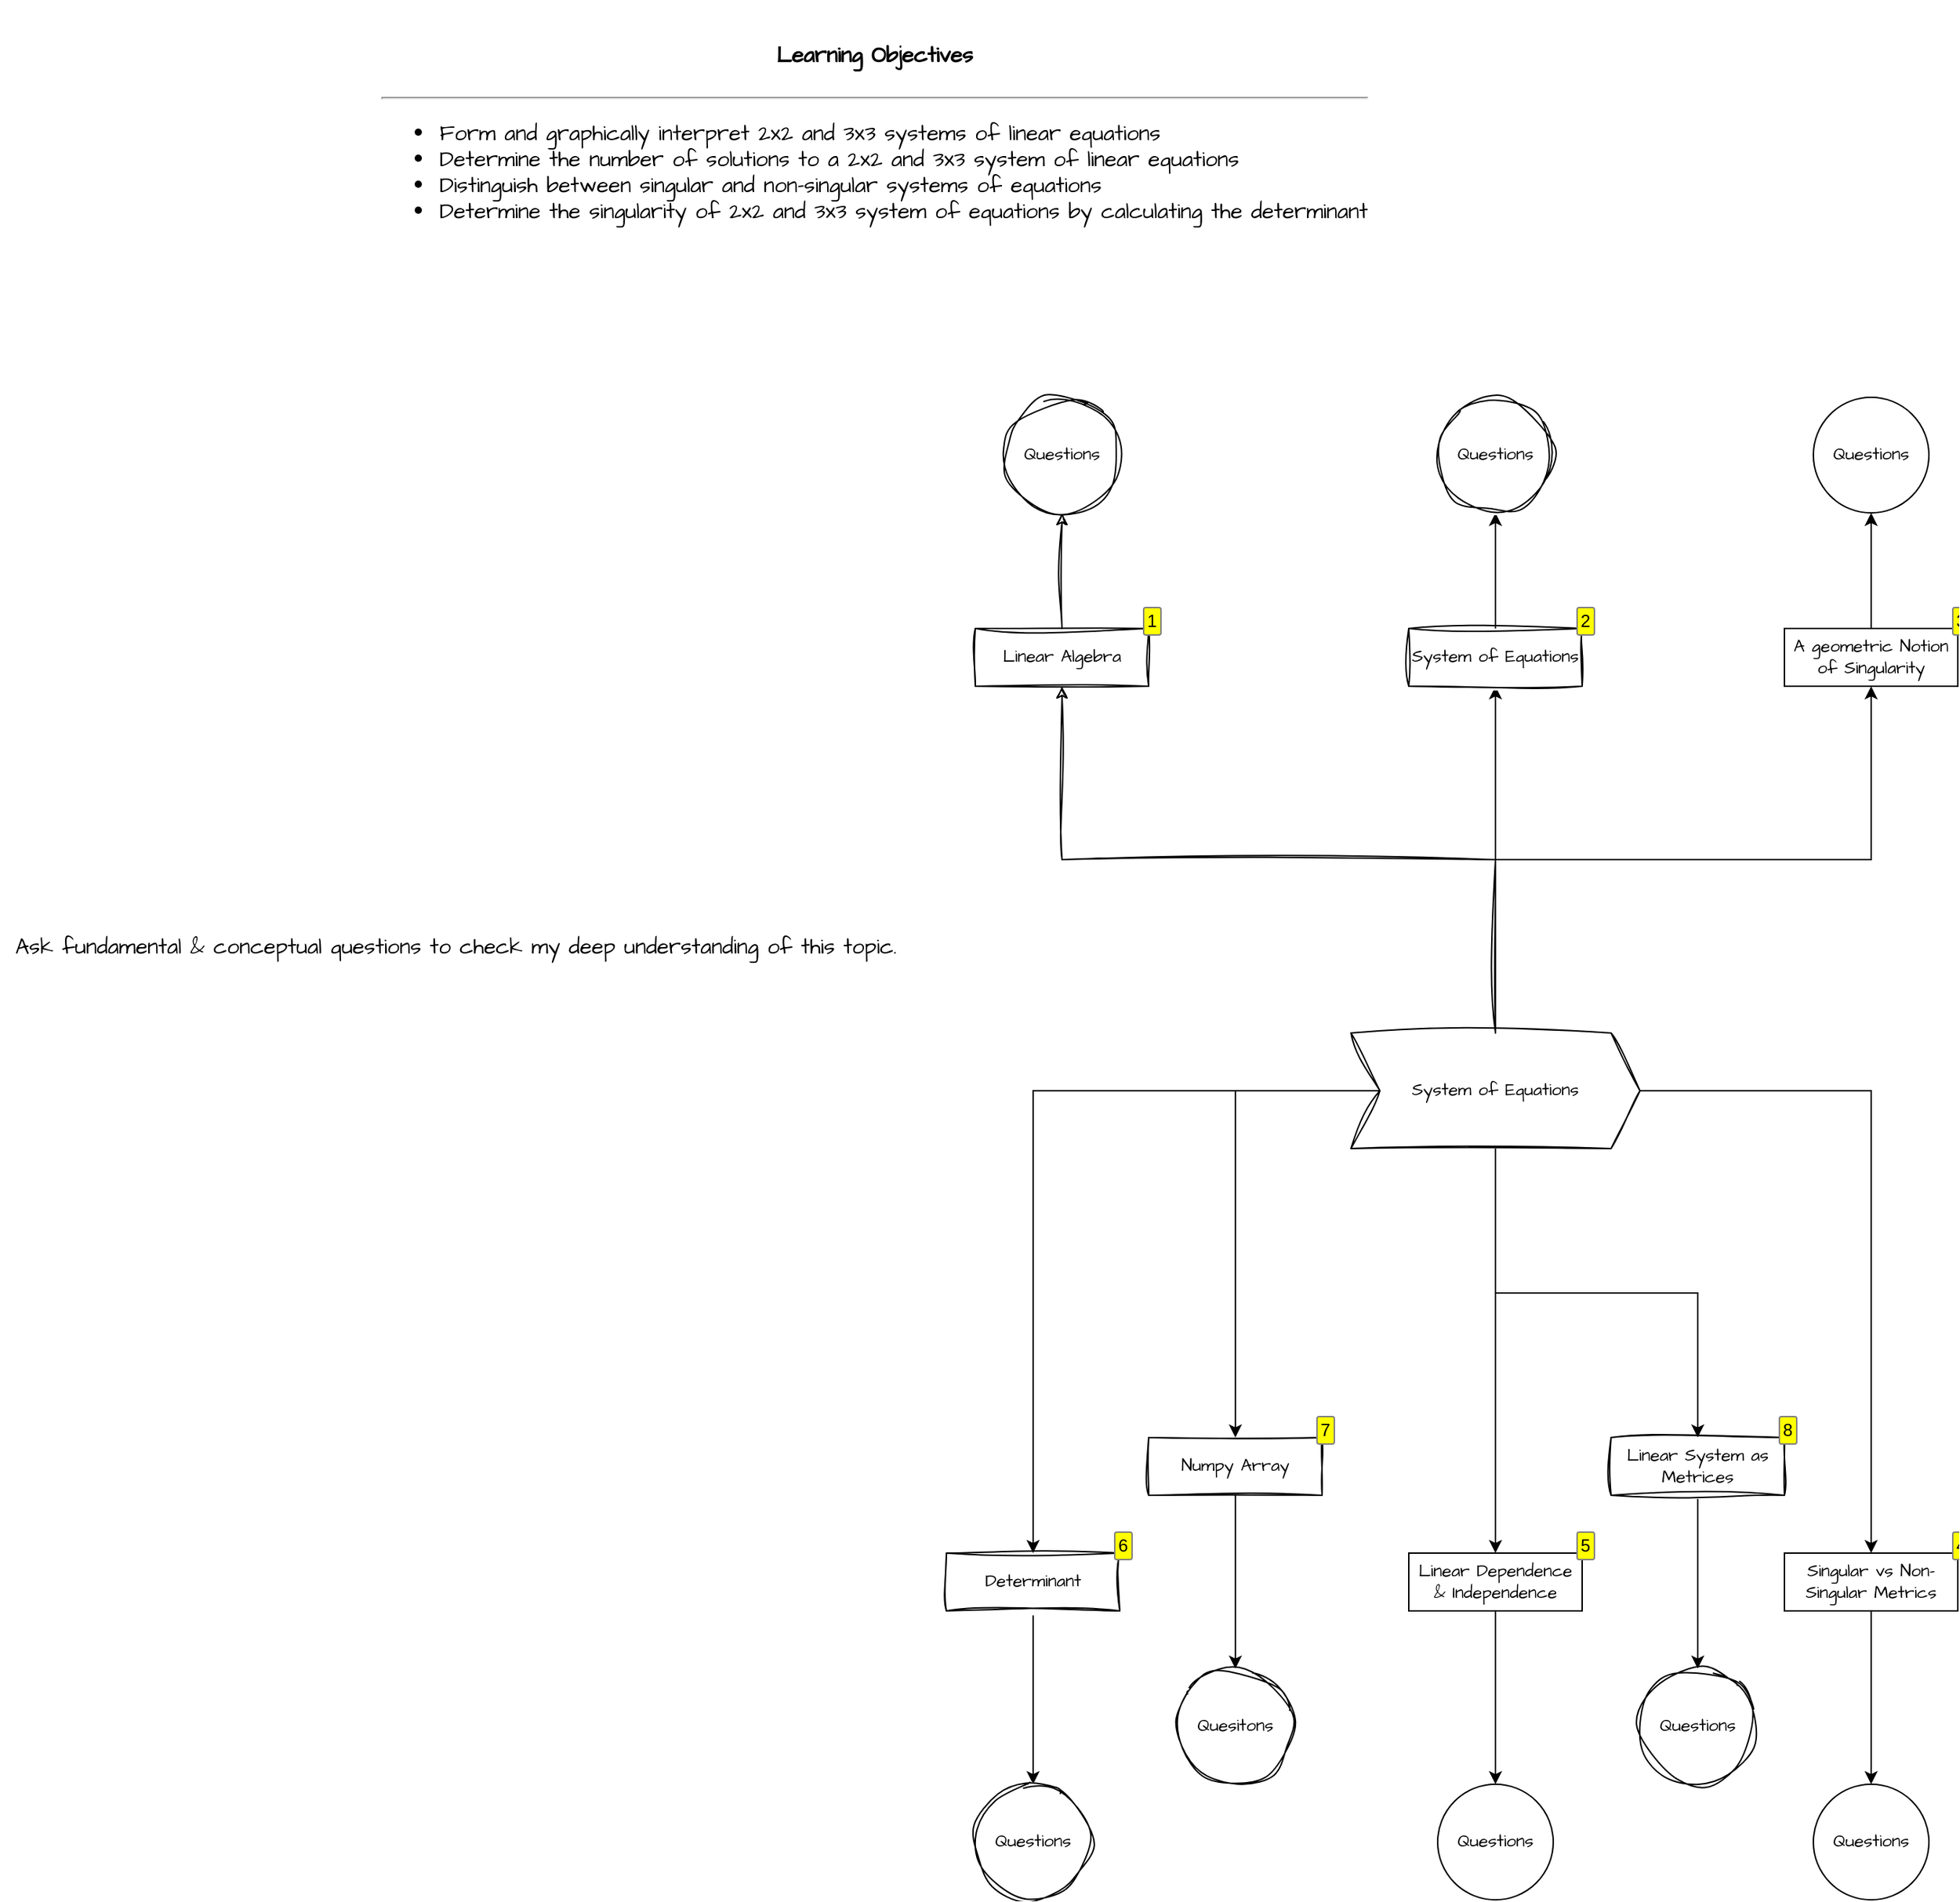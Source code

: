 <mxfile version="24.6.2" type="github">
  <diagram name="Week 1 : System of Linear Equations" id="nGq-RNul7dS_J2vn8LUW">
    <mxGraphModel dx="3774" dy="2282" grid="1" gridSize="10" guides="1" tooltips="1" connect="1" arrows="1" fold="1" page="1" pageScale="1" pageWidth="850" pageHeight="1100" math="0" shadow="0">
      <root>
        <mxCell id="0" />
        <mxCell id="1" parent="0" />
        <mxCell id="7oGn_kkntKISDr9_uJa6-4" value="" style="edgeStyle=orthogonalEdgeStyle;rounded=0;sketch=1;hachureGap=4;jiggle=2;curveFitting=1;orthogonalLoop=1;jettySize=auto;html=1;fontFamily=Architects Daughter;fontSource=https%3A%2F%2Ffonts.googleapis.com%2Fcss%3Ffamily%3DArchitects%2BDaughter;" edge="1" parent="1" source="7oGn_kkntKISDr9_uJa6-1" target="7oGn_kkntKISDr9_uJa6-3">
          <mxGeometry relative="1" as="geometry">
            <Array as="points">
              <mxPoint x="100" y="560" />
              <mxPoint x="-200" y="560" />
            </Array>
          </mxGeometry>
        </mxCell>
        <mxCell id="7oGn_kkntKISDr9_uJa6-8" value="" style="edgeStyle=orthogonalEdgeStyle;rounded=0;hachureGap=4;orthogonalLoop=1;jettySize=auto;html=1;fontFamily=Architects Daughter;fontSource=https%3A%2F%2Ffonts.googleapis.com%2Fcss%3Ffamily%3DArchitects%2BDaughter;" edge="1" parent="1" source="7oGn_kkntKISDr9_uJa6-1" target="7oGn_kkntKISDr9_uJa6-7">
          <mxGeometry relative="1" as="geometry" />
        </mxCell>
        <mxCell id="7oGn_kkntKISDr9_uJa6-13" value="" style="edgeStyle=orthogonalEdgeStyle;shape=connector;rounded=0;hachureGap=4;orthogonalLoop=1;jettySize=auto;html=1;strokeColor=default;align=center;verticalAlign=middle;fontFamily=Architects Daughter;fontSource=https%3A%2F%2Ffonts.googleapis.com%2Fcss%3Ffamily%3DArchitects%2BDaughter;fontSize=11;fontColor=default;labelBackgroundColor=default;endArrow=classic;" edge="1" parent="1" source="7oGn_kkntKISDr9_uJa6-1" target="7oGn_kkntKISDr9_uJa6-12">
          <mxGeometry relative="1" as="geometry">
            <Array as="points">
              <mxPoint x="100" y="560" />
              <mxPoint x="360" y="560" />
            </Array>
          </mxGeometry>
        </mxCell>
        <mxCell id="7oGn_kkntKISDr9_uJa6-17" value="" style="edgeStyle=orthogonalEdgeStyle;shape=connector;rounded=0;hachureGap=4;orthogonalLoop=1;jettySize=auto;html=1;strokeColor=default;align=center;verticalAlign=middle;fontFamily=Architects Daughter;fontSource=https%3A%2F%2Ffonts.googleapis.com%2Fcss%3Ffamily%3DArchitects%2BDaughter;fontSize=12;fontColor=default;labelBackgroundColor=default;endArrow=classic;" edge="1" parent="1" source="7oGn_kkntKISDr9_uJa6-1" target="7oGn_kkntKISDr9_uJa6-16">
          <mxGeometry relative="1" as="geometry" />
        </mxCell>
        <mxCell id="7oGn_kkntKISDr9_uJa6-21" value="" style="edgeStyle=orthogonalEdgeStyle;shape=connector;rounded=0;hachureGap=4;orthogonalLoop=1;jettySize=auto;html=1;strokeColor=default;align=center;verticalAlign=middle;fontFamily=Architects Daughter;fontSource=https%3A%2F%2Ffonts.googleapis.com%2Fcss%3Ffamily%3DArchitects%2BDaughter;fontSize=12;fontColor=default;labelBackgroundColor=default;endArrow=classic;" edge="1" parent="1" source="7oGn_kkntKISDr9_uJa6-1" target="7oGn_kkntKISDr9_uJa6-20">
          <mxGeometry relative="1" as="geometry" />
        </mxCell>
        <mxCell id="7oGn_kkntKISDr9_uJa6-25" value="" style="edgeStyle=orthogonalEdgeStyle;shape=connector;rounded=0;hachureGap=4;orthogonalLoop=1;jettySize=auto;html=1;strokeColor=default;align=center;verticalAlign=middle;fontFamily=Architects Daughter;fontSource=https%3A%2F%2Ffonts.googleapis.com%2Fcss%3Ffamily%3DArchitects%2BDaughter;fontSize=12;fontColor=default;labelBackgroundColor=default;endArrow=classic;" edge="1" parent="1" source="7oGn_kkntKISDr9_uJa6-1" target="7oGn_kkntKISDr9_uJa6-24">
          <mxGeometry relative="1" as="geometry" />
        </mxCell>
        <mxCell id="7oGn_kkntKISDr9_uJa6-30" value="" style="edgeStyle=orthogonalEdgeStyle;shape=connector;rounded=0;hachureGap=4;orthogonalLoop=1;jettySize=auto;html=1;strokeColor=default;align=center;verticalAlign=middle;fontFamily=Architects Daughter;fontSource=https%3A%2F%2Ffonts.googleapis.com%2Fcss%3Ffamily%3DArchitects%2BDaughter;fontSize=12;fontColor=default;labelBackgroundColor=default;endArrow=classic;" edge="1" parent="1" source="7oGn_kkntKISDr9_uJa6-1" target="7oGn_kkntKISDr9_uJa6-29">
          <mxGeometry relative="1" as="geometry" />
        </mxCell>
        <mxCell id="7oGn_kkntKISDr9_uJa6-34" value="" style="edgeStyle=orthogonalEdgeStyle;shape=connector;rounded=0;hachureGap=4;orthogonalLoop=1;jettySize=auto;html=1;strokeColor=default;align=center;verticalAlign=middle;fontFamily=Architects Daughter;fontSource=https%3A%2F%2Ffonts.googleapis.com%2Fcss%3Ffamily%3DArchitects%2BDaughter;fontSize=12;fontColor=default;labelBackgroundColor=default;endArrow=classic;" edge="1" parent="1" source="7oGn_kkntKISDr9_uJa6-1" target="7oGn_kkntKISDr9_uJa6-33">
          <mxGeometry relative="1" as="geometry" />
        </mxCell>
        <mxCell id="7oGn_kkntKISDr9_uJa6-1" value="System of Equations" style="shape=step;perimeter=stepPerimeter;whiteSpace=wrap;html=1;fixedSize=1;sketch=1;hachureGap=4;jiggle=2;curveFitting=1;fontFamily=Architects Daughter;fontSource=https%3A%2F%2Ffonts.googleapis.com%2Fcss%3Ffamily%3DArchitects%2BDaughter;rounded=0;" vertex="1" parent="1">
          <mxGeometry y="680" width="200" height="80" as="geometry" />
        </mxCell>
        <mxCell id="7oGn_kkntKISDr9_uJa6-2" value="&lt;div style=&quot;font-size: 15px;&quot;&gt;&lt;h3 tabindex=&quot;-1&quot; class=&quot;css-13hhzop&quot;&gt;&lt;font style=&quot;font-size: 15px;&quot;&gt;Learning Objectives&lt;/font&gt;&lt;/h3&gt;&lt;hr aria-hidden=&quot;true&quot; class=&quot;cds-472 cds-Divider-dark css-yc753g&quot;&gt;&lt;div align=&quot;left&quot;&gt;&lt;ul&gt;&lt;li data-collapsible=&quot;false&quot;&gt;&lt;font style=&quot;font-size: 15px;&quot;&gt;Form and graphically interpret 2x2 and 3x3 systems of linear equations&lt;/font&gt;&lt;/li&gt;&lt;li data-collapsible=&quot;false&quot;&gt;&lt;font style=&quot;font-size: 15px;&quot;&gt;Determine the number of solutions to a 2x2 and 3x3 system of linear equations&lt;/font&gt;&lt;/li&gt;&lt;li data-collapsible=&quot;false&quot;&gt;&lt;font style=&quot;font-size: 15px;&quot;&gt;Distinguish between singular and non-singular systems of equations&lt;/font&gt;&lt;/li&gt;&lt;li data-collapsible=&quot;true&quot;&gt;&lt;font style=&quot;font-size: 15px;&quot;&gt;Determine the singularity of 2x2 and 3x3 system of equations by calculating the determinant&lt;/font&gt;&lt;/li&gt;&lt;/ul&gt;&lt;/div&gt;&lt;/div&gt;" style="text;html=1;align=center;verticalAlign=middle;resizable=0;points=[];autosize=1;strokeColor=none;fillColor=none;fontFamily=Architects Daughter;fontSource=https%3A%2F%2Ffonts.googleapis.com%2Fcss%3Ffamily%3DArchitects%2BDaughter;" vertex="1" parent="1">
          <mxGeometry x="-685" y="-35" width="710" height="180" as="geometry" />
        </mxCell>
        <mxCell id="7oGn_kkntKISDr9_uJa6-6" value="" style="edgeStyle=orthogonalEdgeStyle;rounded=0;sketch=1;hachureGap=4;jiggle=2;curveFitting=1;orthogonalLoop=1;jettySize=auto;html=1;fontFamily=Architects Daughter;fontSource=https%3A%2F%2Ffonts.googleapis.com%2Fcss%3Ffamily%3DArchitects%2BDaughter;" edge="1" parent="1" source="7oGn_kkntKISDr9_uJa6-3" target="7oGn_kkntKISDr9_uJa6-5">
          <mxGeometry relative="1" as="geometry" />
        </mxCell>
        <UserObject label="Linear Algebra" tooltip="Coach&#xa;&#xa;Linear Algebra Applied is a course that teaches you how to use linear algebra in practical ways. Linear algebra is a branch of mathematics that deals with vectors and matrices. In this course, you will learn how to apply linear algebra concepts to solve real-world problems, especially in the fields of machine learning and data science. You will learn about systems of linear equations, vectors, linear transformations, determinants, and eigenvectors. By the end of the course, you will have a strong foundation in linear algebra and be able to use it in various applications." id="7oGn_kkntKISDr9_uJa6-3">
          <mxCell style="whiteSpace=wrap;html=1;fontFamily=Architects Daughter;sketch=1;hachureGap=4;jiggle=2;curveFitting=1;fontSource=https%3A%2F%2Ffonts.googleapis.com%2Fcss%3Ffamily%3DArchitects%2BDaughter;rounded=0;enumerate=1;" vertex="1" parent="1">
            <mxGeometry x="-260" y="400" width="120" height="40" as="geometry" />
          </mxCell>
        </UserObject>
        <UserObject label="Questions" tooltip="What is the difference between a vector and a scalar?&#xa;&#xa;    How do you determine if a system of linear equations has a unique solution, no solution, or infinitely many solutions?&#xa;&#xa;    What is the significance of the determinant of a matrix?&#xa;&#xa;    Explain the concept of linear transformations and provide an example.&#xa;&#xa;    What are eigenvectors and eigenvalues, and why are they important in linear algebra?&#xa;" id="7oGn_kkntKISDr9_uJa6-5">
          <mxCell style="ellipse;whiteSpace=wrap;html=1;fontFamily=Architects Daughter;sketch=1;hachureGap=4;jiggle=2;curveFitting=1;fontSource=https%3A%2F%2Ffonts.googleapis.com%2Fcss%3Ffamily%3DArchitects%2BDaughter;rounded=0;" vertex="1" parent="1">
            <mxGeometry x="-240" y="240" width="80" height="80" as="geometry" />
          </mxCell>
        </UserObject>
        <mxCell id="7oGn_kkntKISDr9_uJa6-11" value="" style="edgeStyle=orthogonalEdgeStyle;shape=connector;rounded=0;hachureGap=4;orthogonalLoop=1;jettySize=auto;html=1;strokeColor=default;align=center;verticalAlign=middle;fontFamily=Architects Daughter;fontSource=https%3A%2F%2Ffonts.googleapis.com%2Fcss%3Ffamily%3DArchitects%2BDaughter;fontSize=11;fontColor=default;labelBackgroundColor=default;endArrow=classic;" edge="1" parent="1" source="7oGn_kkntKISDr9_uJa6-7" target="7oGn_kkntKISDr9_uJa6-10">
          <mxGeometry relative="1" as="geometry" />
        </mxCell>
        <UserObject label="System of Equations" tooltip="A system of equations is a collection of equations that are related to each other. Each equation in the system has variables (unknowns) and constants (known values). The goal is to find the values of the variables that satisfy all the equations in the system.&#xa;&#xa;To understand this concept, let&#39;s take an example. Imagine you go to a grocery store where the prices of individual items are not displayed. Instead, you only know the total price when you pay at the register. You want to figure out the price of each item.&#xa;&#xa;In this scenario, you can set up a system of equations. Each equation represents the total price of different combinations of items. By solving this system of equations, you can deduce the individual prices of the items.&#xa;&#xa;For instance, let&#39;s say on the first day, you bought an apple and a banana, and it cost $10. On the second day, you bought an apple and two bananas, and it cost $12. By setting up equations based on these scenarios, you can find the prices of the apple and the banana.&#xa;&#xa;In this case, the system of equations would be: Equation 1: apple + banana = 10 Equation 2: apple + 2 * banana = 12&#xa;&#xa;By solving these equations, you can find that the apple costs $8 and the banana costs $2.&#xa;&#xa;So, a system of equations helps you find the values of unknown variables by using multiple equations that provide information about those variables. It&#39;s like solving a puzzle to find the missing pieces of information." id="7oGn_kkntKISDr9_uJa6-7">
          <mxCell style="whiteSpace=wrap;html=1;fontFamily=Architects Daughter;sketch=1;hachureGap=4;jiggle=2;curveFitting=1;fontSource=https%3A%2F%2Ffonts.googleapis.com%2Fcss%3Ffamily%3DArchitects%2BDaughter;rounded=0;enumerate=1;" vertex="1" parent="1">
            <mxGeometry x="40" y="400" width="120" height="40" as="geometry" />
          </mxCell>
        </UserObject>
        <UserObject label="Questions" tooltip="&#xa;    What is a system of equations?&#xa;    How do you solve a system of equations?&#xa;    What are the different methods for solving a system of equations?&#xa;    What does it mean for a system of equations to have a unique solution?&#xa;    What does it mean for a system of equations to have infinitely many solutions?&#xa;    What does it mean for a system of equations to have no solution?&#xa;    Can a system of equations have more than two equations?&#xa;    Can a system of equations have more than two variables?&#xa;    How can you check if a set of values satisfies a system of equations?&#xa;    How can systems of equations be applied in real-life situations?&#xa;" id="7oGn_kkntKISDr9_uJa6-10">
          <mxCell style="ellipse;whiteSpace=wrap;html=1;fontFamily=Architects Daughter;sketch=1;hachureGap=4;jiggle=2;curveFitting=1;fontSource=https%3A%2F%2Ffonts.googleapis.com%2Fcss%3Ffamily%3DArchitects%2BDaughter;rounded=0;" vertex="1" parent="1">
            <mxGeometry x="60" y="240" width="80" height="80" as="geometry" />
          </mxCell>
        </UserObject>
        <mxCell id="7oGn_kkntKISDr9_uJa6-15" value="" style="edgeStyle=orthogonalEdgeStyle;shape=connector;rounded=0;hachureGap=4;orthogonalLoop=1;jettySize=auto;html=1;strokeColor=default;align=center;verticalAlign=middle;fontFamily=Architects Daughter;fontSource=https%3A%2F%2Ffonts.googleapis.com%2Fcss%3Ffamily%3DArchitects%2BDaughter;fontSize=12;fontColor=default;labelBackgroundColor=default;endArrow=classic;" edge="1" parent="1" source="7oGn_kkntKISDr9_uJa6-12" target="7oGn_kkntKISDr9_uJa6-14">
          <mxGeometry relative="1" as="geometry" />
        </mxCell>
        <UserObject label="A geometric Notion of Singularity" tooltip="Sure! In simpler terms, a geometric notion of singularity refers to a way of understanding whether a system of linear equations has a unique solution or not by looking at its geometric representation.&#xa;&#xa;Imagine representing each equation in the system as a line on a graph. If the lines intersect at a single point, then the system is non-singular and has a unique solution. However, if the lines are parallel or coincide with each other, then the system is singular and may have infinitely many solutions or no solutions at all.&#xa;&#xa;To simplify things even further, we can focus on the constants in the equations. By setting all the constants to zero, we can see that the new system will always have the point (0,0) as a solution, meaning it passes through the origin.&#xa;&#xa;In conclusion, the geometric notion of singularity helps us determine whether a system of linear equations has a unique solution or not by looking at the lines&#39; intersections or parallelism on a graph." id="7oGn_kkntKISDr9_uJa6-12">
          <mxCell style="whiteSpace=wrap;html=1;fontFamily=Architects Daughter;hachureGap=4;fontSource=https%3A%2F%2Ffonts.googleapis.com%2Fcss%3Ffamily%3DArchitects%2BDaughter;rounded=0;enumerate=1;" vertex="1" parent="1">
            <mxGeometry x="300" y="400" width="120" height="40" as="geometry" />
          </mxCell>
        </UserObject>
        <UserObject label="Questions" tooltip="&#xa;&#xa;    What is a system of linear equations?&#xa;&#xa;    How can we represent a system of linear equations geometrically?&#xa;&#xa;    What does it mean for a system of linear equations to be non-singular?&#xa;&#xa;    How can we determine if a system of linear equations is non-singular or singular by looking at its geometric representation?&#xa;&#xa;    What is the significance of the point (0,0) in the context of singularity and non-singularity?&#xa;&#xa;    How does setting the constants to zero in a system of linear equations affect its geometric representation?&#xa;&#xa;    Can you explain the difference between a non-singular system and a singular system in terms of their geometric representations?&#xa;&#xa;    What are the possible outcomes for a singular system of linear equations in terms of the number of solutions?&#xa;&#xa;    How does the geometric notion of singularity relate to the concepts of completeness, redundancy, and contradiction in linear algebra?&#xa;&#xa;    Why is the geometric notion of singularity important in the context of machine learning and data science?&#xa;" id="7oGn_kkntKISDr9_uJa6-14">
          <mxCell style="ellipse;whiteSpace=wrap;html=1;fontFamily=Architects Daughter;hachureGap=4;fontSource=https%3A%2F%2Ffonts.googleapis.com%2Fcss%3Ffamily%3DArchitects%2BDaughter;rounded=0;" vertex="1" parent="1">
            <mxGeometry x="320" y="240" width="80" height="80" as="geometry" />
          </mxCell>
        </UserObject>
        <mxCell id="7oGn_kkntKISDr9_uJa6-19" value="" style="edgeStyle=orthogonalEdgeStyle;shape=connector;rounded=0;hachureGap=4;orthogonalLoop=1;jettySize=auto;html=1;strokeColor=default;align=center;verticalAlign=middle;fontFamily=Architects Daughter;fontSource=https%3A%2F%2Ffonts.googleapis.com%2Fcss%3Ffamily%3DArchitects%2BDaughter;fontSize=12;fontColor=default;labelBackgroundColor=default;endArrow=classic;" edge="1" parent="1" source="7oGn_kkntKISDr9_uJa6-16" target="7oGn_kkntKISDr9_uJa6-18">
          <mxGeometry relative="1" as="geometry" />
        </mxCell>
        <UserObject label="Singular vs Non-Singular Metrics" tooltip="In simpler terms, a singular matrix is like a &quot;problematic&quot; matrix because it doesn&#39;t have a unique solution. It means that when we solve a system of equations using a singular matrix, we end up with either infinitely many solutions or no solutions at all. On the other hand, a non-singular matrix is like a &quot;good&quot; matrix because it has a unique solution for the system of equations. So, when we solve a system of equations using a non-singular matrix, we get one and only one solution." id="7oGn_kkntKISDr9_uJa6-16">
          <mxCell style="whiteSpace=wrap;html=1;fontFamily=Architects Daughter;hachureGap=4;fontSource=https%3A%2F%2Ffonts.googleapis.com%2Fcss%3Ffamily%3DArchitects%2BDaughter;rounded=0;enumerate=1;" vertex="1" parent="1">
            <mxGeometry x="300" y="1040" width="120" height="40" as="geometry" />
          </mxCell>
        </UserObject>
        <UserObject label="Questions" tooltip="¯ere are some practice questions to help you reinforce your understanding of singular and non-singular matrices:&#xa;&#xa;    Determine whether the following matrix is singular or non-singular:&#xa;&#xa;    A = [2 4; 1 2]&#xa;&#xa;    Solve the system of equations using the matrix from question 1:&#xa;&#xa;    2x + 4y = 6&#xa;    x + 2y = 3&#xa;&#xa;    Find the determinant of the following matrix and determine if it is singular or non-singular:&#xa;&#xa;    B = [3 1; 2 4]&#xa;&#xa;    Solve the system of equations using the matrix from question 3:&#xa;&#xa;    3x + y = 5&#xa;    2x + 4y = 10&#xa;&#xa;    Determine whether the following matrix is singular or non-singular:&#xa;&#xa;    C = [1 2 3; 4 5 6; 7 8 9]&#xa;&#xa;&#xa;&#xa;    What is the difference between a singular matrix and a non-singular matrix?&#xa;&#xa;    How can you determine if a matrix is singular or non-singular?&#xa;&#xa;    What are the possible outcomes when solving a system of equations using a singular matrix?&#xa;&#xa;    Can a non-singular matrix have infinitely many solutions for a system of equations? Why or why not?&#xa;&#xa;    How does the determinant of a matrix relate to its singularity or non-singularity?&#xa;" id="7oGn_kkntKISDr9_uJa6-18">
          <mxCell style="ellipse;whiteSpace=wrap;html=1;fontFamily=Architects Daughter;hachureGap=4;fontSource=https%3A%2F%2Ffonts.googleapis.com%2Fcss%3Ffamily%3DArchitects%2BDaughter;rounded=0;" vertex="1" parent="1">
            <mxGeometry x="320" y="1200" width="80" height="80" as="geometry" />
          </mxCell>
        </UserObject>
        <mxCell id="7oGn_kkntKISDr9_uJa6-23" value="" style="edgeStyle=orthogonalEdgeStyle;shape=connector;rounded=0;hachureGap=4;orthogonalLoop=1;jettySize=auto;html=1;strokeColor=default;align=center;verticalAlign=middle;fontFamily=Architects Daughter;fontSource=https%3A%2F%2Ffonts.googleapis.com%2Fcss%3Ffamily%3DArchitects%2BDaughter;fontSize=12;fontColor=default;labelBackgroundColor=default;endArrow=classic;" edge="1" parent="1" source="7oGn_kkntKISDr9_uJa6-20" target="7oGn_kkntKISDr9_uJa6-22">
          <mxGeometry relative="1" as="geometry" />
        </mxCell>
        <UserObject label="Linear Dependence &amp;amp; Independence" tooltip="Linear dependence and independence are concepts used in linear algebra to describe the relationships between vectors.&#xa;&#xa;When a set of vectors is linearly dependent, it means that one or more vectors in the set can be expressed as a combination of the others. In other words, one vector can be obtained by scaling or adding the other vectors in the set.&#xa;&#xa;On the other hand, when a set of vectors is linearly independent, it means that none of the vectors in the set can be expressed as a combination of the others. Each vector in the set carries unique information and cannot be obtained by scaling or adding the other vectors.&#xa;&#xa;To determine if a set of vectors is linearly dependent or independent, we can use a simple test. We try to find coefficients (numbers) such that when we multiply each vector by its corresponding coefficient and add them together, we get the zero vector. If such coefficients exist (other than all being zero), then the vectors are linearly dependent. If no such coefficients exist, then the vectors are linearly independent.&#xa;&#xa;Understanding linear dependence and independence is important because it helps us analyze and solve systems of linear equations, which are fundamental in many areas of mathematics, science, and engineering." id="7oGn_kkntKISDr9_uJa6-20">
          <mxCell style="whiteSpace=wrap;html=1;fontFamily=Architects Daughter;hachureGap=4;fontSource=https%3A%2F%2Ffonts.googleapis.com%2Fcss%3Ffamily%3DArchitects%2BDaughter;rounded=0;enumerate=1;" vertex="1" parent="1">
            <mxGeometry x="40" y="1040" width="120" height="40" as="geometry" />
          </mxCell>
        </UserObject>
        <UserObject label="Questions" tooltip="&#xa;&#xa;    Determine if the following set of vectors is linearly dependent or independent: [\vec{v}_1 = \begin{bmatrix} 1 \ 2 \ 3 \end{bmatrix}, \quad \vec{v}_2 = \begin{bmatrix} 2 \ 4 \ 6 \end{bmatrix}, \quad \vec{v}_3 = \begin{bmatrix} 1 \ 1 \ 1 \end{bmatrix}]&#xa;&#xa;    For the set of vectors: [\vec{u} = \begin{bmatrix} 1 \ 2 \ 3 \end{bmatrix}, \quad \vec{v} = \begin{bmatrix} 4 \ 5 \ 6 \end{bmatrix}, \quad \vec{w} = \begin{bmatrix} 7 \ 8 \ 9 \end{bmatrix}] Find the values of (a), (b), and (c) such that (a\vec{u} + b\vec{v} + c\vec{w} = \vec{0}).&#xa;&#xa;    Determine if the vectors (\vec{a} = \begin{bmatrix} 1 \ 2 \ 3 \end{bmatrix}) and (\vec{b} = \begin{bmatrix} 4 \ 5 \ 6 \end{bmatrix}) are linearly dependent or independent.&#xa;&#xa;    Consider the vectors (\vec{u} = \begin{bmatrix} 1 \ 2 \ 3 \end{bmatrix}), (\vec{v} = \begin{bmatrix} 2 \ 4 \ 6 \end{bmatrix}), and (\vec{w} = \begin{bmatrix} 3 \ 6 \ 9 \end{bmatrix}). Determine if they are linearly dependent or independent.&#xa;&#xa;    Given the vectors (\vec{a} = \begin{bmatrix} 1 \ 2 \ 3 \end{bmatrix}), (\vec{b} = \begin{bmatrix} 2 \ 4 \ 6 \end{bmatrix}), and (\vec{c} = \begin{bmatrix} 3 \ 6 \ 9 \end{bmatrix}), find the values of (x), (y), and (z) such that (x\vec{a} + y\vec{b} + z\vec{c} = \vec{0}).&#xa;&#xa;&#xa;&#xa;    What does it mean for a set of vectors to be linearly dependent?&#xa;&#xa;    How can you determine if a set of vectors is linearly dependent or independent?&#xa;&#xa;    Can a set of two vectors be linearly dependent? Why or why not?&#xa;&#xa;    If a set of vectors is linearly dependent, can you remove one vector from the set to make it linearly independent? Why or why not?&#xa;&#xa;    What is the relationship between linear dependence and the coefficients in a linear combination of vectors?&#xa;&#xa;    True or False: If a set of vectors is linearly independent, then none of the vectors can be expressed as a combination of the others. Explain your answer.&#xa;&#xa;    Can a set of three vectors in three-dimensional space be linearly dependent? Why or why not?&#xa;&#xa;    How does linear dependence or independence relate to the solutions of a system of linear equations?&#xa;&#xa;    Can a set of vectors be linearly dependent in one context and linearly independent in another context? Explain your answer.&#xa;&#xa;    How does the concept of linear dependence or independence extend to matrices?&#xa;" id="7oGn_kkntKISDr9_uJa6-22">
          <mxCell style="ellipse;whiteSpace=wrap;html=1;fontFamily=Architects Daughter;hachureGap=4;fontSource=https%3A%2F%2Ffonts.googleapis.com%2Fcss%3Ffamily%3DArchitects%2BDaughter;rounded=0;" vertex="1" parent="1">
            <mxGeometry x="60" y="1200" width="80" height="80" as="geometry" />
          </mxCell>
        </UserObject>
        <mxCell id="7oGn_kkntKISDr9_uJa6-27" value="" style="edgeStyle=orthogonalEdgeStyle;shape=connector;rounded=0;hachureGap=4;orthogonalLoop=1;jettySize=auto;html=1;strokeColor=default;align=center;verticalAlign=middle;fontFamily=Architects Daughter;fontSource=https%3A%2F%2Ffonts.googleapis.com%2Fcss%3Ffamily%3DArchitects%2BDaughter;fontSize=12;fontColor=default;labelBackgroundColor=default;endArrow=classic;" edge="1" parent="1" source="7oGn_kkntKISDr9_uJa6-24" target="7oGn_kkntKISDr9_uJa6-26">
          <mxGeometry relative="1" as="geometry" />
        </mxCell>
        <UserObject label="Determinant" tooltip="The determinant is a mathematical concept that is used to determine certain properties of a square matrix. It is denoted by the symbol &quot;det&quot; or represented as vertical bars around the matrix. The determinant is a single number that provides valuable information about the matrix.&#xa;&#xa;Here are some key points to understand about the determinant:&#xa;&#xa;1. Definition: The determinant of a square matrix is calculated using a specific formula that depends on the size of the matrix. For a 2x2 matrix, the determinant is calculated as the product of the elements on the main diagonal minus the product of the elements on the antidiagonal. For larger matrices, the calculation involves expanding along rows or columns using a combination of addition and subtraction.&#xa;&#xa;2. Singularity and Non-singularity: The determinant plays a crucial role in determining whether a matrix is singular or non-singular. A matrix is singular if and only if its determinant is equal to zero. In other words, if the determinant of a matrix is zero, it means that the matrix is not invertible and does not have a unique solution. On the other hand, if the determinant is non-zero, the matrix is non-singular and has an inverse.&#xa;&#xa;3. Geometric Interpretation: The determinant can also be interpreted geometrically. For a 2x2 matrix, the determinant represents the area of the parallelogram formed by the column vectors of the matrix. For a 3x3 matrix, the determinant represents the volume of the parallelepiped formed by the column vectors. In general, the determinant provides information about the scaling factor and orientation of the transformation represented by the matrix.&#xa;&#xa;4. Properties of Determinants: Determinants have several important properties. For example, the determinant of the product of two matrices is equal to the product of their determinants. Swapping rows or columns in a matrix changes the sign of the determinant. Multiplying a row or column by a scalar multiplies the determinant by the same scalar. These properties are useful for simplifying calculations involving determinants.&#xa;&#xa;Understanding the determinant is essential in various areas of mathematics, including linear algebra, calculus, and differential equations. It is particularly important in solving systems of linear equations, finding inverses of matrices, and analyzing transformations.&#xa;&#xa;&#xa;Let&#39;s break down the concept of the determinant in simpler terms:&#xa;&#xa;The determinant is a special number that we can calculate for a square matrix. A matrix is like a grid of numbers. The determinant tells us some important things about the matrix.&#xa;&#xa;    Singularity and Non-singularity: If the determinant of a matrix is zero, it means the matrix is &quot;singular.&quot; This means that the matrix doesn&#39;t have a unique solution and is not invertible. On the other hand, if the determinant is not zero, the matrix is &quot;non-singular&quot; and has a unique solution.&#xa;&#xa;    Size and Shape: The determinant also gives us information about the size and shape of the matrix. For example, if we have a 2x2 matrix, the determinant tells us the area of a parallelogram formed by the column vectors of the matrix. If we have a 3x3 matrix, the determinant tells us the volume of a parallelepiped formed by the column vectors.&#xa;&#xa;    Scaling and Orientation: The determinant helps us understand how a matrix transforms space. It tells us about the scaling factor and orientation of the transformation. In simpler terms, it tells us if the transformation makes things bigger or smaller and if it flips or rotates them.&#xa;&#xa;    Properties: Determinants have some useful properties. For example, if we multiply a matrix by a scalar (a number), the determinant gets multiplied by the same scalar. If we swap two rows or columns in a matrix, the sign of the determinant changes. These properties help us simplify calculations involving determinants.&#xa;&#xa;Understanding the determinant is important in many areas of math, like solving systems of equations, finding inverses of matrices, and analyzing transformations. It helps us make sense of the relationships between numbers in a matrix and gives us insights into the behavior of the matrix." id="7oGn_kkntKISDr9_uJa6-24">
          <mxCell style="whiteSpace=wrap;html=1;fontFamily=Architects Daughter;sketch=1;hachureGap=4;jiggle=2;curveFitting=1;fontSource=https%3A%2F%2Ffonts.googleapis.com%2Fcss%3Ffamily%3DArchitects%2BDaughter;rounded=0;enumerate=1;" vertex="1" parent="1">
            <mxGeometry x="-280" y="1040" width="120" height="40" as="geometry" />
          </mxCell>
        </UserObject>
        <UserObject label="Questions" tooltip="Beta&#xa;Swapnil&#xa;&#xa;Explain the topic-&quot;Linear dependence &amp; Independence&quot; in simpler terms.&#xa;Coach&#xa;&#xa;Linear dependence and independence are concepts used in linear algebra to describe the relationships between vectors.&#xa;&#xa;When a set of vectors is linearly dependent, it means that one or more vectors in the set can be expressed as a combination of the others. In other words, one vector can be obtained by scaling or adding the other vectors in the set.&#xa;&#xa;On the other hand, when a set of vectors is linearly independent, it means that none of the vectors in the set can be expressed as a combination of the others. Each vector in the set carries unique information and cannot be obtained by scaling or adding the other vectors.&#xa;&#xa;To determine if a set of vectors is linearly dependent or independent, we can use a simple test. We try to find coefficients (numbers) such that when we multiply each vector by its corresponding coefficient and add them together, we get the zero vector. If such coefficients exist (other than all being zero), then the vectors are linearly dependent. If no such coefficients exist, then the vectors are linearly independent.&#xa;&#xa;Understanding linear dependence and independence is important because it helps us analyze and solve systems of linear equations, which are fundamental in many areas of mathematics, science, and engineering.&#xa;Logo for DeepLearning.AI&#xa;&#xa;Logo for DeepLearning.AI&#xa;&#xa;Logo for DeepLearning.AI&#xa;&#xa;Swapnil&#xa;&#xa;Give me practise questions.&#xa;Coach&#xa;&#xa;Sure! Here are some practice questions to help you reinforce your understanding of linear dependence and independence:&#xa;&#xa;    Determine if the following set of vectors is linearly dependent or independent: [\vec{v}_1 = \begin{bmatrix} 1 \ 2 \ 3 \end{bmatrix}, \quad \vec{v}_2 = \begin{bmatrix} 2 \ 4 \ 6 \end{bmatrix}, \quad \vec{v}_3 = \begin{bmatrix} 1 \ 1 \ 1 \end{bmatrix}]&#xa;&#xa;    For the set of vectors: [\vec{u} = \begin{bmatrix} 1 \ 2 \ 3 \end{bmatrix}, \quad \vec{v} = \begin{bmatrix} 4 \ 5 \ 6 \end{bmatrix}, \quad \vec{w} = \begin{bmatrix} 7 \ 8 \ 9 \end{bmatrix}] Find the values of (a), (b), and (c) such that (a\vec{u} + b\vec{v} + c\vec{w} = \vec{0}).&#xa;&#xa;    Determine if the vectors (\vec{a} = \begin{bmatrix} 1 \ 2 \ 3 \end{bmatrix}) and (\vec{b} = \begin{bmatrix} 4 \ 5 \ 6 \end{bmatrix}) are linearly dependent or independent.&#xa;&#xa;    Consider the vectors (\vec{u} = \begin{bmatrix} 1 \ 2 \ 3 \end{bmatrix}), (\vec{v} = \begin{bmatrix} 2 \ 4 \ 6 \end{bmatrix}), and (\vec{w} = \begin{bmatrix} 3 \ 6 \ 9 \end{bmatrix}). Determine if they are linearly dependent or independent.&#xa;&#xa;    Given the vectors (\vec{a} = \begin{bmatrix} 1 \ 2 \ 3 \end{bmatrix}), (\vec{b} = \begin{bmatrix} 2 \ 4 \ 6 \end{bmatrix}), and (\vec{c} = \begin{bmatrix} 3 \ 6 \ 9 \end{bmatrix}), find the values of (x), (y), and (z) such that (x\vec{a} + y\vec{b} + z\vec{c} = \vec{0}).&#xa;&#xa;Remember to apply the concepts of linear dependence and independence to solve these questions. Good luck!&#xa;Swapnil&#xa;&#xa;Ask me fundamental Questions.&#xa;Coach&#xa;&#xa;Sure! Here are some fundamental questions to test your understanding of linear dependence and independence:&#xa;&#xa;    What does it mean for a set of vectors to be linearly dependent?&#xa;&#xa;    How can you determine if a set of vectors is linearly dependent or independent?&#xa;&#xa;    Can a set of two vectors be linearly dependent? Why or why not?&#xa;&#xa;    If a set of vectors is linearly dependent, can you remove one vector from the set to make it linearly independent? Why or why not?&#xa;&#xa;    What is the relationship between linear dependence and the coefficients in a linear combination of vectors?&#xa;&#xa;    True or False: If a set of vectors is linearly independent, then none of the vectors can be expressed as a combination of the others. Explain your answer.&#xa;&#xa;    Can a set of three vectors in three-dimensional space be linearly dependent? Why or why not?&#xa;&#xa;    How does linear dependence or independence relate to the solutions of a system of linear equations?&#xa;&#xa;    Can a set of vectors be linearly dependent in one context and linearly independent in another context? Explain your answer.&#xa;&#xa;    How does the concept of linear dependence or independence extend to matrices?&#xa;&#xa;Take your time to answer these questions and make sure you understand the concepts behind them. If you need any further clarification, feel free to ask!&#xa;Swapnil&#xa;&#xa;Explain the topic-&quot;The Determinant&quot;&#xa;Coach&#xa;&#xa;The determinant is a mathematical concept that is used to determine certain properties of a square matrix. It is denoted by the symbol &quot;det&quot; or represented as vertical bars around the matrix. The determinant is a single number that provides valuable information about the matrix.&#xa;&#xa;Here are some key points to understand about the determinant:&#xa;&#xa;    Definition: The determinant of a square matrix is calculated using a specific formula that depends on the size of the matrix. For a 2x2 matrix, the determinant is calculated as the product of the elements on the main diagonal minus the product of the elements on the antidiagonal. For larger matrices, the calculation involves expanding along rows or columns using a combination of addition and subtraction.&#xa;&#xa;    Singularity and Non-singularity: The determinant plays a crucial role in determining whether a matrix is singular or non-singular. A matrix is singular if and only if its determinant is equal to zero. In other words, if the determinant of a matrix is zero, it means that the matrix is not invertible and does not have a unique solution. On the other hand, if the determinant is non-zero, the matrix is non-singular and has an inverse.&#xa;&#xa;    Geometric Interpretation: The determinant can also be interpreted geometrically. For a 2x2 matrix, the determinant represents the area of the parallelogram formed by the column vectors of the matrix. For a 3x3 matrix, the determinant represents the volume of the parallelepiped formed by the column vectors. In general, the determinant provides information about the scaling factor and orientation of the transformation represented by the matrix.&#xa;&#xa;    Properties of Determinants: Determinants have several important properties. For example, the determinant of the product of two matrices is equal to the product of their determinants. Swapping rows or columns in a matrix changes the sign of the determinant. Multiplying a row or column by a scalar multiplies the determinant by the same scalar. These properties are useful for simplifying calculations involving determinants.&#xa;&#xa;Understanding the determinant is essential in various areas of mathematics, including linear algebra, calculus, and differential equations. It is particularly important in solving systems of linear equations, finding inverses of matrices, and analyzing transformations.&#xa;Logo for DeepLearning.AI&#xa;&#xa;Logo for DeepLearning.AI&#xa;&#xa;Logo for DeepLearning.AI&#xa;&#xa;Swapnil&#xa;&#xa;Explain in simpler terms&#xa;Coach&#xa;&#xa;Certainly! Let&#39;s break down the concept of the determinant in simpler terms:&#xa;&#xa;The determinant is a special number that we can calculate for a square matrix. A matrix is like a grid of numbers. The determinant tells us some important things about the matrix.&#xa;&#xa;    Singularity and Non-singularity: If the determinant of a matrix is zero, it means the matrix is &quot;singular.&quot; This means that the matrix doesn&#39;t have a unique solution and is not invertible. On the other hand, if the determinant is not zero, the matrix is &quot;non-singular&quot; and has a unique solution.&#xa;&#xa;    Size and Shape: The determinant also gives us information about the size and shape of the matrix. For example, if we have a 2x2 matrix, the determinant tells us the area of a parallelogram formed by the column vectors of the matrix. If we have a 3x3 matrix, the determinant tells us the volume of a parallelepiped formed by the column vectors.&#xa;&#xa;    Scaling and Orientation: The determinant helps us understand how a matrix transforms space. It tells us about the scaling factor and orientation of the transformation. In simpler terms, it tells us if the transformation makes things bigger or smaller and if it flips or rotates them.&#xa;&#xa;    Properties: Determinants have some useful properties. For example, if we multiply a matrix by a scalar (a number), the determinant gets multiplied by the same scalar. If we swap two rows or columns in a matrix, the sign of the determinant changes. These properties help us simplify calculations involving determinants.&#xa;&#xa;Understanding the determinant is important in many areas of math, like solving systems of equations, finding inverses of matrices, and analyzing transformations. It helps us make sense of the relationships between numbers in a matrix and gives us insights into the behavior of the matrix.&#xa;Logo for DeepLearning.AI&#xa;&#xa;Logo for DeepLearning.AI&#xa;&#xa;Logo for DeepLearning.AI&#xa;&#xa;Swapnil&#xa;&#xa;Give me practise questions.&#xa;Coach&#xa;&#xa;Certainly! Here are some practice questions to help you reinforce your understanding of determinants:&#xa;&#xa;    Calculate the determinant of the following 2x2 matrix:&#xa;&#xa;    [3  4]&#xa;    [2 -1]&#xa;&#xa;    Find the determinant of the following 3x3 matrix:&#xa;&#xa;    [2  1  3]&#xa;    [0 -2  4]&#xa;    [1  3 -1]&#xa;&#xa;    Determine if the following matrix is singular or non-singular by calculating its determinant:&#xa;&#xa;    [1  2]&#xa;    [3  6]&#xa;&#xa;    Calculate the determinant of the following 4x4 matrix:&#xa;&#xa;    [2  1  0  3]&#xa;    [0 -1  2  4]&#xa;    [1  0 -3  2]&#xa;    [4  2  1  0]&#xa;&#xa;    Find the determinant of the following matrix using row operations:&#xa;&#xa;    [3  1]&#xa;    [2  4]&#xa;&#xa;    Determine if the following matrix is singular or non-singular by calculating its determinant:&#xa;&#xa;    [5  2  1]&#xa;    [1  3  2]&#xa;    [0  1  4]&#xa;&#xa;    Calculate the determinant of the following 3x3 matrix:&#xa;&#xa;    [1  2  3]&#xa;    [4  5  6]&#xa;    [7  8  9]&#xa;&#xa;    Find the determinant of the following matrix using row operations:&#xa;&#xa;    [2  1  3]&#xa;    [0 -2  4]&#xa;    [1  3 -1]&#xa;&#xa;&#xa;&#xa;&#xa;    What does it mean for a matrix to be singular? How is singularity related to the determinant?&#xa;&#xa;    Can the determinant of a matrix be negative? If so, what does a negative determinant indicate about the matrix?&#xa;&#xa;    If the determinant of a matrix is zero, what can you conclude about the matrix in terms of its invertibility and solutions to systems of equations?&#xa;&#xa;    How does the determinant of a matrix change if you swap two rows or columns? What about if you multiply a row or column by a scalar?&#xa;&#xa;    Explain the geometric interpretation of the determinant for a 2x2 matrix and a 3x3 matrix.&#xa;&#xa;    How can you calculate the determinant of a larger matrix, such as a 4x4 or 5x5 matrix? What techniques or formulas can you use?&#xa;&#xa;    Is the determinant of a matrix affected by the order of its elements? In other words, does changing the order of the numbers in a matrix change its determinant?&#xa;&#xa;    Can you calculate the determinant of a non-square matrix? Why or why not?&#xa;" id="7oGn_kkntKISDr9_uJa6-26">
          <mxCell style="ellipse;whiteSpace=wrap;html=1;fontFamily=Architects Daughter;sketch=1;hachureGap=4;jiggle=2;curveFitting=1;fontSource=https%3A%2F%2Ffonts.googleapis.com%2Fcss%3Ffamily%3DArchitects%2BDaughter;rounded=0;" vertex="1" parent="1">
            <mxGeometry x="-260" y="1200" width="80" height="80" as="geometry" />
          </mxCell>
        </UserObject>
        <mxCell id="7oGn_kkntKISDr9_uJa6-28" value="&lt;div style=&quot;font-size: 15px;&quot; class=&quot;coach-client coach-message-text css-soikf9&quot;&gt;&lt;p&gt;Ask fundamental &amp;amp; conceptual questions to check my deep understanding of this topic.&lt;/p&gt;&lt;/div&gt;" style="text;html=1;align=center;verticalAlign=middle;resizable=0;points=[];autosize=1;strokeColor=none;fillColor=none;fontFamily=Architects Daughter;fontSource=https%3A%2F%2Ffonts.googleapis.com%2Fcss%3Ffamily%3DArchitects%2BDaughter;fontSize=12;fontColor=default;" vertex="1" parent="1">
          <mxGeometry x="-935" y="590" width="630" height="60" as="geometry" />
        </mxCell>
        <mxCell id="7oGn_kkntKISDr9_uJa6-32" value="" style="edgeStyle=orthogonalEdgeStyle;shape=connector;rounded=0;hachureGap=4;orthogonalLoop=1;jettySize=auto;html=1;strokeColor=default;align=center;verticalAlign=middle;fontFamily=Architects Daughter;fontSource=https%3A%2F%2Ffonts.googleapis.com%2Fcss%3Ffamily%3DArchitects%2BDaughter;fontSize=12;fontColor=default;labelBackgroundColor=default;endArrow=classic;" edge="1" parent="1" source="7oGn_kkntKISDr9_uJa6-29" target="7oGn_kkntKISDr9_uJa6-31">
          <mxGeometry relative="1" as="geometry" />
        </mxCell>
        <UserObject label="Numpy Array" tooltip="NumPy is a Python library that stands for &quot;Numerical Python.&quot; It provides a powerful data structure called an &quot;array&quot; that allows you to efficiently work with large amounts of numerical data. Here&#39;s what you need to know about NumPy arrays:&#xa;&#xa;    What is an array? An array is a collection of elements, like a list, but with some additional benefits. In NumPy, arrays are homogeneous, meaning they can only contain elements of the same data type (e.g., all integers or all floating-point numbers).&#xa;&#xa;    Why use NumPy arrays? NumPy arrays are designed to be fast and efficient for numerical computations. They allow you to perform operations on entire arrays at once, which can be much faster than working with individual elements. This makes NumPy arrays particularly useful for tasks like scientific computing, data analysis, and machine learning.&#xa;&#xa;    Creating NumPy arrays: You can create a NumPy array by converting an existing list or by using built-in functions like numpy.array(). For example:&#xa;&#xa;    import numpy as np&#xa;&#xa;    # Creating an array from a list&#xa;    my_list = [1, 2, 3, 4, 5]&#xa;    my_array = np.array(my_list)&#xa;&#xa;    # Creating an array using a built-in function&#xa;    zeros_array = np.zeros(5)  # Creates an array of zeros with 5 elements&#xa;    ones_array = np.ones(3)    # Creates an array of ones with 3 elements&#xa;&#xa;    Array operations: NumPy arrays support various mathematical and logical operations. You can perform element-wise operations (e.g., addition, subtraction, multiplication) between arrays, as well as scalar operations (e.g., multiplying an array by a constant). For example:&#xa;&#xa;    import numpy as np&#xa;&#xa;    # Element-wise operations&#xa;    array1 = np.array([1, 2, 3])&#xa;    array2 = np.array([4, 5, 6])&#xa;    result = array1 + array2  # [5, 7, 9]&#xa;&#xa;    # Scalar operations&#xa;    array3 = np.array([1, 2, 3])&#xa;    result2 = array3 * 2  # [2, 4, 6]&#xa;&#xa;    Array indexing and slicing: You can access individual elements or subsets of elements in a NumPy array using indexing and slicing. Indexing starts at 0, and you can use negative indices to access elements from the end of the array. For example:&#xa;&#xa;    import numpy as np&#xa;&#xa;    my_array = np.array([1, 2, 3, 4, 5])&#xa;&#xa;    # Accessing individual elements&#xa;    print(my_array[0])    # 1&#xa;    print(my_array[-1])   # 5&#xa;&#xa;    # Slicing to get subsets of elements&#xa;    print(my_array[1:4])  # [2, 3, 4]&#xa;&#xa;NumPy arrays are a fundamental tool for numerical computing in Python. They provide a convenient and efficient way to work with large amounts of numerical data. By understanding the basics of NumPy arrays, you&#39;ll be well-equipped to tackle various data analysis and scientific computing tasks." id="7oGn_kkntKISDr9_uJa6-29">
          <mxCell style="whiteSpace=wrap;html=1;fontFamily=Architects Daughter;sketch=1;hachureGap=4;jiggle=2;curveFitting=1;fontSource=https%3A%2F%2Ffonts.googleapis.com%2Fcss%3Ffamily%3DArchitects%2BDaughter;rounded=0;enumerate=1;" vertex="1" parent="1">
            <mxGeometry x="-140" y="960" width="120" height="40" as="geometry" />
          </mxCell>
        </UserObject>
        <UserObject label="Quesitons" tooltip="&#xa;&#xa;    What is the main benefit of using NumPy arrays over regular Python lists for numerical computations?&#xa;&#xa;    How does the concept of homogeneity apply to NumPy arrays?&#xa;&#xa;    Explain the difference between element-wise operations and scalar operations on NumPy arrays.&#xa;&#xa;    How can you create a NumPy array from an existing Python list?&#xa;&#xa;    What is the purpose of the numpy.zeros() and numpy.ones() functions? Provide an example of how to use them.&#xa;&#xa;    How can you access individual elements of a NumPy array using indexing? Provide an example.&#xa;&#xa;    What is array slicing in NumPy? How does it work, and what is its purpose? Provide an example.&#xa;&#xa;    Explain the concept of broadcasting in NumPy arrays. How does it allow for performing operations on arrays of different shapes?&#xa;&#xa;    What is the difference between a one-dimensional array and a multi-dimensional array in NumPy? Provide an example of each.&#xa;&#xa;    How can you perform mathematical operations between two NumPy arrays of different shapes? Explain the rules of broadcasting that apply in this case.&#xa;&#xa;    What is the purpose of the numpy.reshape() function? How does it allow you to change the shape of a NumPy array?&#xa;&#xa;    How can you calculate the sum, mean, and standard deviation of a NumPy array? Provide examples for each.&#xa;" id="7oGn_kkntKISDr9_uJa6-31">
          <mxCell style="ellipse;whiteSpace=wrap;html=1;fontFamily=Architects Daughter;sketch=1;hachureGap=4;jiggle=2;curveFitting=1;fontSource=https%3A%2F%2Ffonts.googleapis.com%2Fcss%3Ffamily%3DArchitects%2BDaughter;rounded=0;" vertex="1" parent="1">
            <mxGeometry x="-120" y="1120" width="80" height="80" as="geometry" />
          </mxCell>
        </UserObject>
        <mxCell id="7oGn_kkntKISDr9_uJa6-36" value="" style="edgeStyle=orthogonalEdgeStyle;shape=connector;rounded=0;hachureGap=4;orthogonalLoop=1;jettySize=auto;html=1;strokeColor=default;align=center;verticalAlign=middle;fontFamily=Architects Daughter;fontSource=https%3A%2F%2Ffonts.googleapis.com%2Fcss%3Ffamily%3DArchitects%2BDaughter;fontSize=12;fontColor=default;labelBackgroundColor=default;endArrow=classic;" edge="1" parent="1" source="7oGn_kkntKISDr9_uJa6-33" target="7oGn_kkntKISDr9_uJa6-35">
          <mxGeometry relative="1" as="geometry" />
        </mxCell>
        <UserObject label="Linear System as Metrices" tooltip="Let&#39;s break down the topic of &quot;Linear System as Matrices&quot; in simpler terms:&#xa;&#xa;When we have a system of linear equations, we can represent it using matrices. Here&#39;s what you need to know about representing linear systems as matrices:&#xa;&#xa;1. What is a linear system? A linear system consists of multiple linear equations that need to be solved simultaneously. Each equation represents a relationship between variables, and the goal is to find the values of the variables that satisfy all the equations.&#xa;&#xa;2. How can we represent a linear system using matrices? We can use a matrix to represent the coefficients of the variables in the equations, and another matrix to represent the constants on the right side of the equations. These matrices are often referred to as the coefficient matrix and the constant matrix, respectively.&#xa;&#xa;3. What is the coefficient matrix? The coefficient matrix is a matrix that contains the coefficients of the variables in the linear equations. Each row of the matrix represents an equation, and each column represents a variable. The entries in the matrix correspond to the coefficients of the variables in the equations.&#xa;&#xa;4. What is the constant matrix? The constant matrix is a matrix that contains the constants on the right side of the linear equations. Each row of the matrix corresponds to an equation, and there is only one column in the constant matrix.&#xa;&#xa;5. How do we solve a linear system using matrices? We can use matrix operations to solve the linear system. By performing row operations on the augmented matrix (which combines the coefficient matrix and the constant matrix), we can transform it into a form where the variables can be easily solved. The goal is to reduce the augmented matrix to a form called row-echelon form or reduced row-echelon form.&#xa;&#xa;6. What is row-echelon form? Row-echelon form is a form of the augmented matrix where the leading coefficient (the first non-zero entry) of each row is to the right of the leading coefficient of the row above it. Additionally, all entries below the leading coefficient are zeros.&#xa;&#xa;7. What is reduced row-echelon form? Reduced row-echelon form is a further simplified form of the augmented matrix where each leading coefficient is 1, and all other entries in the column containing the leading coefficient are zeros.&#xa;&#xa;8. How do we interpret the solutions from the reduced row-echelon form? The reduced row-echelon form allows us to easily read off the solutions to the linear system. Each column without a leading coefficient corresponds to a free variable, which can take any value. The columns with leading coefficients correspond to the dependent variables, whose values can be determined based on the free variables.&#xa;&#xa;By representing linear systems as matrices, we can use matrix operations to solve them efficiently. This approach simplifies the process of solving systems of linear equations and allows us to work with larger systems more easily." id="7oGn_kkntKISDr9_uJa6-33">
          <mxCell style="whiteSpace=wrap;html=1;fontFamily=Architects Daughter;sketch=1;hachureGap=4;jiggle=2;curveFitting=1;fontSource=https%3A%2F%2Ffonts.googleapis.com%2Fcss%3Ffamily%3DArchitects%2BDaughter;rounded=0;enumerate=1;" vertex="1" parent="1">
            <mxGeometry x="180" y="960" width="120" height="40" as="geometry" />
          </mxCell>
        </UserObject>
        <UserObject label="Questions" tooltip="&#xa;&#xa;    What is the purpose of representing a linear system as matrices?&#xa;&#xa;    How do you represent the coefficients of variables in a linear system using a matrix?&#xa;&#xa;    What is the difference between the coefficient matrix and the constant matrix in a linear system?&#xa;&#xa;    How do you combine the coefficient matrix and the constant matrix to form an augmented matrix?&#xa;&#xa;    What is the significance of row-echelon form in solving a linear system?&#xa;&#xa;    How do you perform row operations on an augmented matrix to transform it into row-echelon form?&#xa;&#xa;    What is the leading coefficient in a row of a matrix in row-echelon form?&#xa;&#xa;    What is the difference between row-echelon form and reduced row-echelon form?&#xa;&#xa;    How do you interpret the solutions of a linear system from the reduced row-echelon form?&#xa;&#xa;    Can a linear system have multiple solutions? If so, how can you determine this from the reduced row-echelon form?&#xa;&#xa;    What is the role of free variables in the solutions of a linear system?&#xa;&#xa;    How does representing a linear system as matrices simplify the process of solving it?&#xa;" id="7oGn_kkntKISDr9_uJa6-35">
          <mxCell style="ellipse;whiteSpace=wrap;html=1;fontFamily=Architects Daughter;sketch=1;hachureGap=4;jiggle=2;curveFitting=1;fontSource=https%3A%2F%2Ffonts.googleapis.com%2Fcss%3Ffamily%3DArchitects%2BDaughter;rounded=0;" vertex="1" parent="1">
            <mxGeometry x="200" y="1120" width="80" height="80" as="geometry" />
          </mxCell>
        </UserObject>
      </root>
    </mxGraphModel>
  </diagram>
</mxfile>
